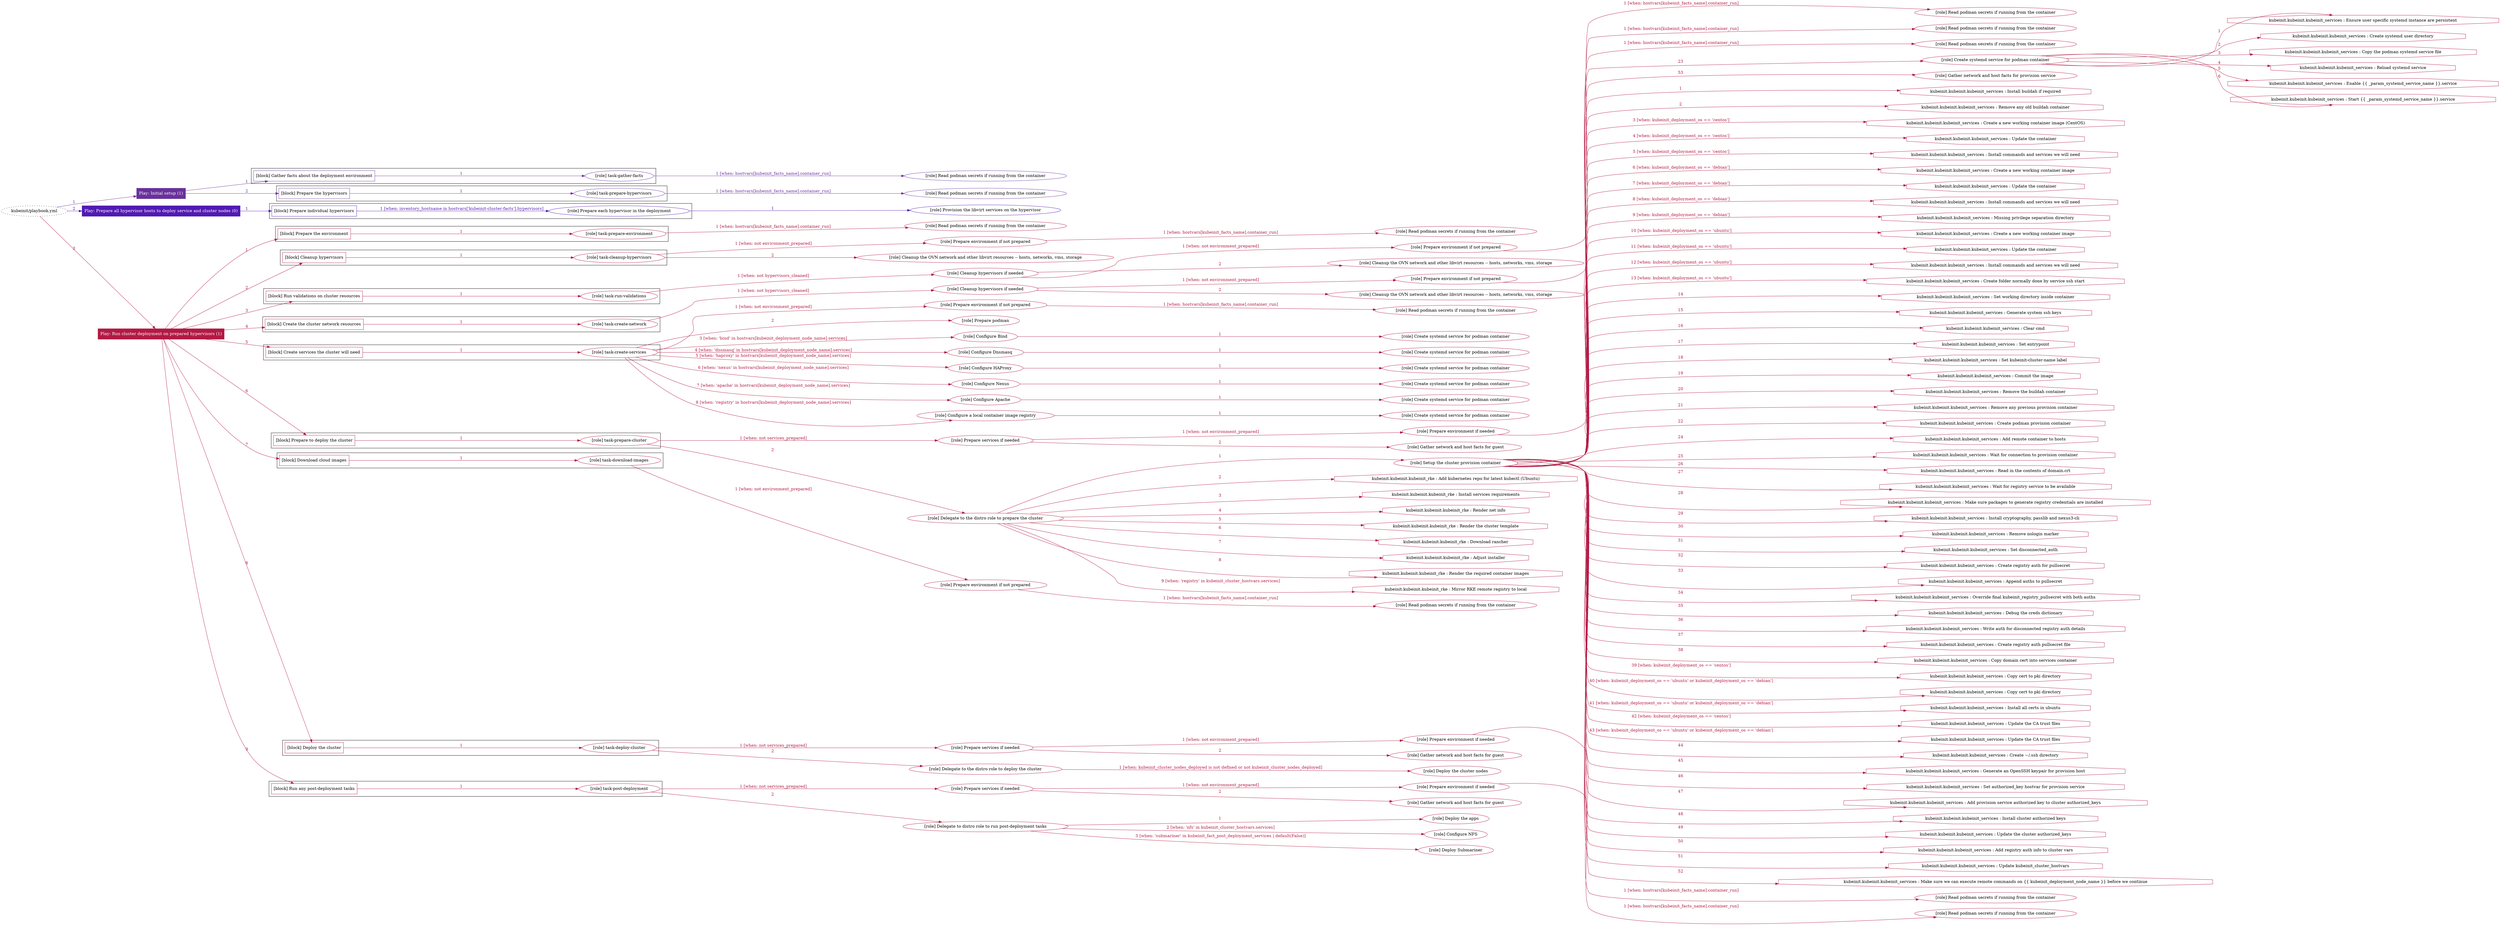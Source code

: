 digraph {
	graph [concentrate=true ordering=in rankdir=LR ratio=fill]
	edge [esep=5 sep=10]
	"kubeinit/playbook.yml" [id=root_node style=dotted]
	play_f200393c [label="Play: Initial setup (1)" color="#69319b" fontcolor="#ffffff" id=play_f200393c shape=box style=filled tooltip=localhost]
	"kubeinit/playbook.yml" -> play_f200393c [label="1 " color="#69319b" fontcolor="#69319b" id=edge_5fc734ae labeltooltip="1 " tooltip="1 "]
	subgraph "Read podman secrets if running from the container" {
		role_419c5ee4 [label="[role] Read podman secrets if running from the container" color="#69319b" id=role_419c5ee4 tooltip="Read podman secrets if running from the container"]
	}
	subgraph "task-gather-facts" {
		role_cc29f2e6 [label="[role] task-gather-facts" color="#69319b" id=role_cc29f2e6 tooltip="task-gather-facts"]
		role_cc29f2e6 -> role_419c5ee4 [label="1 [when: hostvars[kubeinit_facts_name].container_run]" color="#69319b" fontcolor="#69319b" id=edge_18db19a6 labeltooltip="1 [when: hostvars[kubeinit_facts_name].container_run]" tooltip="1 [when: hostvars[kubeinit_facts_name].container_run]"]
	}
	subgraph "Read podman secrets if running from the container" {
		role_d634f6dc [label="[role] Read podman secrets if running from the container" color="#69319b" id=role_d634f6dc tooltip="Read podman secrets if running from the container"]
	}
	subgraph "task-prepare-hypervisors" {
		role_6672df3d [label="[role] task-prepare-hypervisors" color="#69319b" id=role_6672df3d tooltip="task-prepare-hypervisors"]
		role_6672df3d -> role_d634f6dc [label="1 [when: hostvars[kubeinit_facts_name].container_run]" color="#69319b" fontcolor="#69319b" id=edge_aeb48117 labeltooltip="1 [when: hostvars[kubeinit_facts_name].container_run]" tooltip="1 [when: hostvars[kubeinit_facts_name].container_run]"]
	}
	subgraph "Play: Initial setup (1)" {
		play_f200393c -> block_51f4f655 [label=1 color="#69319b" fontcolor="#69319b" id=edge_329ac695 labeltooltip=1 tooltip=1]
		subgraph cluster_block_51f4f655 {
			block_51f4f655 [label="[block] Gather facts about the deployment environment" color="#69319b" id=block_51f4f655 labeltooltip="Gather facts about the deployment environment" shape=box tooltip="Gather facts about the deployment environment"]
			block_51f4f655 -> role_cc29f2e6 [label="1 " color="#69319b" fontcolor="#69319b" id=edge_bc481455 labeltooltip="1 " tooltip="1 "]
		}
		play_f200393c -> block_42e3cdce [label=2 color="#69319b" fontcolor="#69319b" id=edge_93682e9d labeltooltip=2 tooltip=2]
		subgraph cluster_block_42e3cdce {
			block_42e3cdce [label="[block] Prepare the hypervisors" color="#69319b" id=block_42e3cdce labeltooltip="Prepare the hypervisors" shape=box tooltip="Prepare the hypervisors"]
			block_42e3cdce -> role_6672df3d [label="1 " color="#69319b" fontcolor="#69319b" id=edge_db2c24a8 labeltooltip="1 " tooltip="1 "]
		}
	}
	play_4976cd6e [label="Play: Prepare all hypervisor hosts to deploy service and cluster nodes (0)" color="#5119b3" fontcolor="#ffffff" id=play_4976cd6e shape=box style=filled tooltip="Play: Prepare all hypervisor hosts to deploy service and cluster nodes (0)"]
	"kubeinit/playbook.yml" -> play_4976cd6e [label="2 " color="#5119b3" fontcolor="#5119b3" id=edge_aaef9936 labeltooltip="2 " tooltip="2 "]
	subgraph "Provision the libvirt services on the hypervisor" {
		role_af569423 [label="[role] Provision the libvirt services on the hypervisor" color="#5119b3" id=role_af569423 tooltip="Provision the libvirt services on the hypervisor"]
	}
	subgraph "Prepare each hypervisor in the deployment" {
		role_e11811f9 [label="[role] Prepare each hypervisor in the deployment" color="#5119b3" id=role_e11811f9 tooltip="Prepare each hypervisor in the deployment"]
		role_e11811f9 -> role_af569423 [label="1 " color="#5119b3" fontcolor="#5119b3" id=edge_f156f6e6 labeltooltip="1 " tooltip="1 "]
	}
	subgraph "Play: Prepare all hypervisor hosts to deploy service and cluster nodes (0)" {
		play_4976cd6e -> block_9c1d9921 [label=1 color="#5119b3" fontcolor="#5119b3" id=edge_878e37c7 labeltooltip=1 tooltip=1]
		subgraph cluster_block_9c1d9921 {
			block_9c1d9921 [label="[block] Prepare individual hypervisors" color="#5119b3" id=block_9c1d9921 labeltooltip="Prepare individual hypervisors" shape=box tooltip="Prepare individual hypervisors"]
			block_9c1d9921 -> role_e11811f9 [label="1 [when: inventory_hostname in hostvars['kubeinit-cluster-facts'].hypervisors]" color="#5119b3" fontcolor="#5119b3" id=edge_06ba14b7 labeltooltip="1 [when: inventory_hostname in hostvars['kubeinit-cluster-facts'].hypervisors]" tooltip="1 [when: inventory_hostname in hostvars['kubeinit-cluster-facts'].hypervisors]"]
		}
	}
	play_bf7780c3 [label="Play: Run cluster deployment on prepared hypervisors (1)" color="#b31944" fontcolor="#ffffff" id=play_bf7780c3 shape=box style=filled tooltip=localhost]
	"kubeinit/playbook.yml" -> play_bf7780c3 [label="3 " color="#b31944" fontcolor="#b31944" id=edge_3b6cb23b labeltooltip="3 " tooltip="3 "]
	subgraph "Read podman secrets if running from the container" {
		role_a894f2fe [label="[role] Read podman secrets if running from the container" color="#b31944" id=role_a894f2fe tooltip="Read podman secrets if running from the container"]
	}
	subgraph "task-prepare-environment" {
		role_c9988461 [label="[role] task-prepare-environment" color="#b31944" id=role_c9988461 tooltip="task-prepare-environment"]
		role_c9988461 -> role_a894f2fe [label="1 [when: hostvars[kubeinit_facts_name].container_run]" color="#b31944" fontcolor="#b31944" id=edge_c8c09fd3 labeltooltip="1 [when: hostvars[kubeinit_facts_name].container_run]" tooltip="1 [when: hostvars[kubeinit_facts_name].container_run]"]
	}
	subgraph "Read podman secrets if running from the container" {
		role_1fd69638 [label="[role] Read podman secrets if running from the container" color="#b31944" id=role_1fd69638 tooltip="Read podman secrets if running from the container"]
	}
	subgraph "Prepare environment if not prepared" {
		role_903424b4 [label="[role] Prepare environment if not prepared" color="#b31944" id=role_903424b4 tooltip="Prepare environment if not prepared"]
		role_903424b4 -> role_1fd69638 [label="1 [when: hostvars[kubeinit_facts_name].container_run]" color="#b31944" fontcolor="#b31944" id=edge_446cfb3c labeltooltip="1 [when: hostvars[kubeinit_facts_name].container_run]" tooltip="1 [when: hostvars[kubeinit_facts_name].container_run]"]
	}
	subgraph "Cleanup the OVN network and other libvirt resources -- hosts, networks, vms, storage" {
		role_05239997 [label="[role] Cleanup the OVN network and other libvirt resources -- hosts, networks, vms, storage" color="#b31944" id=role_05239997 tooltip="Cleanup the OVN network and other libvirt resources -- hosts, networks, vms, storage"]
	}
	subgraph "task-cleanup-hypervisors" {
		role_0f310dc7 [label="[role] task-cleanup-hypervisors" color="#b31944" id=role_0f310dc7 tooltip="task-cleanup-hypervisors"]
		role_0f310dc7 -> role_903424b4 [label="1 [when: not environment_prepared]" color="#b31944" fontcolor="#b31944" id=edge_61d3021e labeltooltip="1 [when: not environment_prepared]" tooltip="1 [when: not environment_prepared]"]
		role_0f310dc7 -> role_05239997 [label="2 " color="#b31944" fontcolor="#b31944" id=edge_5eb73cdd labeltooltip="2 " tooltip="2 "]
	}
	subgraph "Read podman secrets if running from the container" {
		role_afa4cbb2 [label="[role] Read podman secrets if running from the container" color="#b31944" id=role_afa4cbb2 tooltip="Read podman secrets if running from the container"]
	}
	subgraph "Prepare environment if not prepared" {
		role_8f42eef0 [label="[role] Prepare environment if not prepared" color="#b31944" id=role_8f42eef0 tooltip="Prepare environment if not prepared"]
		role_8f42eef0 -> role_afa4cbb2 [label="1 [when: hostvars[kubeinit_facts_name].container_run]" color="#b31944" fontcolor="#b31944" id=edge_2fea15c0 labeltooltip="1 [when: hostvars[kubeinit_facts_name].container_run]" tooltip="1 [when: hostvars[kubeinit_facts_name].container_run]"]
	}
	subgraph "Cleanup the OVN network and other libvirt resources -- hosts, networks, vms, storage" {
		role_c0f0360c [label="[role] Cleanup the OVN network and other libvirt resources -- hosts, networks, vms, storage" color="#b31944" id=role_c0f0360c tooltip="Cleanup the OVN network and other libvirt resources -- hosts, networks, vms, storage"]
	}
	subgraph "Cleanup hypervisors if needed" {
		role_2a801452 [label="[role] Cleanup hypervisors if needed" color="#b31944" id=role_2a801452 tooltip="Cleanup hypervisors if needed"]
		role_2a801452 -> role_8f42eef0 [label="1 [when: not environment_prepared]" color="#b31944" fontcolor="#b31944" id=edge_92f27921 labeltooltip="1 [when: not environment_prepared]" tooltip="1 [when: not environment_prepared]"]
		role_2a801452 -> role_c0f0360c [label="2 " color="#b31944" fontcolor="#b31944" id=edge_c5a913ec labeltooltip="2 " tooltip="2 "]
	}
	subgraph "task-run-validations" {
		role_99081320 [label="[role] task-run-validations" color="#b31944" id=role_99081320 tooltip="task-run-validations"]
		role_99081320 -> role_2a801452 [label="1 [when: not hypervisors_cleaned]" color="#b31944" fontcolor="#b31944" id=edge_c31d5d6b labeltooltip="1 [when: not hypervisors_cleaned]" tooltip="1 [when: not hypervisors_cleaned]"]
	}
	subgraph "Read podman secrets if running from the container" {
		role_ad29c5d7 [label="[role] Read podman secrets if running from the container" color="#b31944" id=role_ad29c5d7 tooltip="Read podman secrets if running from the container"]
	}
	subgraph "Prepare environment if not prepared" {
		role_9cebe973 [label="[role] Prepare environment if not prepared" color="#b31944" id=role_9cebe973 tooltip="Prepare environment if not prepared"]
		role_9cebe973 -> role_ad29c5d7 [label="1 [when: hostvars[kubeinit_facts_name].container_run]" color="#b31944" fontcolor="#b31944" id=edge_e8775f23 labeltooltip="1 [when: hostvars[kubeinit_facts_name].container_run]" tooltip="1 [when: hostvars[kubeinit_facts_name].container_run]"]
	}
	subgraph "Cleanup the OVN network and other libvirt resources -- hosts, networks, vms, storage" {
		role_8e248cf1 [label="[role] Cleanup the OVN network and other libvirt resources -- hosts, networks, vms, storage" color="#b31944" id=role_8e248cf1 tooltip="Cleanup the OVN network and other libvirt resources -- hosts, networks, vms, storage"]
	}
	subgraph "Cleanup hypervisors if needed" {
		role_5f1083d9 [label="[role] Cleanup hypervisors if needed" color="#b31944" id=role_5f1083d9 tooltip="Cleanup hypervisors if needed"]
		role_5f1083d9 -> role_9cebe973 [label="1 [when: not environment_prepared]" color="#b31944" fontcolor="#b31944" id=edge_8e24ea2e labeltooltip="1 [when: not environment_prepared]" tooltip="1 [when: not environment_prepared]"]
		role_5f1083d9 -> role_8e248cf1 [label="2 " color="#b31944" fontcolor="#b31944" id=edge_4efb426d labeltooltip="2 " tooltip="2 "]
	}
	subgraph "task-create-network" {
		role_5e315337 [label="[role] task-create-network" color="#b31944" id=role_5e315337 tooltip="task-create-network"]
		role_5e315337 -> role_5f1083d9 [label="1 [when: not hypervisors_cleaned]" color="#b31944" fontcolor="#b31944" id=edge_351ec165 labeltooltip="1 [when: not hypervisors_cleaned]" tooltip="1 [when: not hypervisors_cleaned]"]
	}
	subgraph "Read podman secrets if running from the container" {
		role_b51ad6eb [label="[role] Read podman secrets if running from the container" color="#b31944" id=role_b51ad6eb tooltip="Read podman secrets if running from the container"]
	}
	subgraph "Prepare environment if not prepared" {
		role_c3291206 [label="[role] Prepare environment if not prepared" color="#b31944" id=role_c3291206 tooltip="Prepare environment if not prepared"]
		role_c3291206 -> role_b51ad6eb [label="1 [when: hostvars[kubeinit_facts_name].container_run]" color="#b31944" fontcolor="#b31944" id=edge_25abc58f labeltooltip="1 [when: hostvars[kubeinit_facts_name].container_run]" tooltip="1 [when: hostvars[kubeinit_facts_name].container_run]"]
	}
	subgraph "Prepare podman" {
		role_58bc3a4f [label="[role] Prepare podman" color="#b31944" id=role_58bc3a4f tooltip="Prepare podman"]
	}
	subgraph "Create systemd service for podman container" {
		role_d7d368ec [label="[role] Create systemd service for podman container" color="#b31944" id=role_d7d368ec tooltip="Create systemd service for podman container"]
	}
	subgraph "Configure Bind" {
		role_77b4aac8 [label="[role] Configure Bind" color="#b31944" id=role_77b4aac8 tooltip="Configure Bind"]
		role_77b4aac8 -> role_d7d368ec [label="1 " color="#b31944" fontcolor="#b31944" id=edge_ab41aac8 labeltooltip="1 " tooltip="1 "]
	}
	subgraph "Create systemd service for podman container" {
		role_c8b61595 [label="[role] Create systemd service for podman container" color="#b31944" id=role_c8b61595 tooltip="Create systemd service for podman container"]
	}
	subgraph "Configure Dnsmasq" {
		role_f8c7faf9 [label="[role] Configure Dnsmasq" color="#b31944" id=role_f8c7faf9 tooltip="Configure Dnsmasq"]
		role_f8c7faf9 -> role_c8b61595 [label="1 " color="#b31944" fontcolor="#b31944" id=edge_303372ec labeltooltip="1 " tooltip="1 "]
	}
	subgraph "Create systemd service for podman container" {
		role_1f51b61a [label="[role] Create systemd service for podman container" color="#b31944" id=role_1f51b61a tooltip="Create systemd service for podman container"]
	}
	subgraph "Configure HAProxy" {
		role_375a9b49 [label="[role] Configure HAProxy" color="#b31944" id=role_375a9b49 tooltip="Configure HAProxy"]
		role_375a9b49 -> role_1f51b61a [label="1 " color="#b31944" fontcolor="#b31944" id=edge_a17bcfe0 labeltooltip="1 " tooltip="1 "]
	}
	subgraph "Create systemd service for podman container" {
		role_5706828d [label="[role] Create systemd service for podman container" color="#b31944" id=role_5706828d tooltip="Create systemd service for podman container"]
	}
	subgraph "Configure Nexus" {
		role_911c74f3 [label="[role] Configure Nexus" color="#b31944" id=role_911c74f3 tooltip="Configure Nexus"]
		role_911c74f3 -> role_5706828d [label="1 " color="#b31944" fontcolor="#b31944" id=edge_52e497af labeltooltip="1 " tooltip="1 "]
	}
	subgraph "Create systemd service for podman container" {
		role_a85837ab [label="[role] Create systemd service for podman container" color="#b31944" id=role_a85837ab tooltip="Create systemd service for podman container"]
	}
	subgraph "Configure Apache" {
		role_620945e0 [label="[role] Configure Apache" color="#b31944" id=role_620945e0 tooltip="Configure Apache"]
		role_620945e0 -> role_a85837ab [label="1 " color="#b31944" fontcolor="#b31944" id=edge_d3213d82 labeltooltip="1 " tooltip="1 "]
	}
	subgraph "Create systemd service for podman container" {
		role_ba1971c7 [label="[role] Create systemd service for podman container" color="#b31944" id=role_ba1971c7 tooltip="Create systemd service for podman container"]
	}
	subgraph "Configure a local container image registry" {
		role_e7fdf7a8 [label="[role] Configure a local container image registry" color="#b31944" id=role_e7fdf7a8 tooltip="Configure a local container image registry"]
		role_e7fdf7a8 -> role_ba1971c7 [label="1 " color="#b31944" fontcolor="#b31944" id=edge_2f0970c1 labeltooltip="1 " tooltip="1 "]
	}
	subgraph "task-create-services" {
		role_75467f10 [label="[role] task-create-services" color="#b31944" id=role_75467f10 tooltip="task-create-services"]
		role_75467f10 -> role_c3291206 [label="1 [when: not environment_prepared]" color="#b31944" fontcolor="#b31944" id=edge_13a41465 labeltooltip="1 [when: not environment_prepared]" tooltip="1 [when: not environment_prepared]"]
		role_75467f10 -> role_58bc3a4f [label="2 " color="#b31944" fontcolor="#b31944" id=edge_ab292810 labeltooltip="2 " tooltip="2 "]
		role_75467f10 -> role_77b4aac8 [label="3 [when: 'bind' in hostvars[kubeinit_deployment_node_name].services]" color="#b31944" fontcolor="#b31944" id=edge_2a9e689b labeltooltip="3 [when: 'bind' in hostvars[kubeinit_deployment_node_name].services]" tooltip="3 [when: 'bind' in hostvars[kubeinit_deployment_node_name].services]"]
		role_75467f10 -> role_f8c7faf9 [label="4 [when: 'dnsmasq' in hostvars[kubeinit_deployment_node_name].services]" color="#b31944" fontcolor="#b31944" id=edge_84a6f505 labeltooltip="4 [when: 'dnsmasq' in hostvars[kubeinit_deployment_node_name].services]" tooltip="4 [when: 'dnsmasq' in hostvars[kubeinit_deployment_node_name].services]"]
		role_75467f10 -> role_375a9b49 [label="5 [when: 'haproxy' in hostvars[kubeinit_deployment_node_name].services]" color="#b31944" fontcolor="#b31944" id=edge_e0aaa820 labeltooltip="5 [when: 'haproxy' in hostvars[kubeinit_deployment_node_name].services]" tooltip="5 [when: 'haproxy' in hostvars[kubeinit_deployment_node_name].services]"]
		role_75467f10 -> role_911c74f3 [label="6 [when: 'nexus' in hostvars[kubeinit_deployment_node_name].services]" color="#b31944" fontcolor="#b31944" id=edge_3fc2153b labeltooltip="6 [when: 'nexus' in hostvars[kubeinit_deployment_node_name].services]" tooltip="6 [when: 'nexus' in hostvars[kubeinit_deployment_node_name].services]"]
		role_75467f10 -> role_620945e0 [label="7 [when: 'apache' in hostvars[kubeinit_deployment_node_name].services]" color="#b31944" fontcolor="#b31944" id=edge_052f004c labeltooltip="7 [when: 'apache' in hostvars[kubeinit_deployment_node_name].services]" tooltip="7 [when: 'apache' in hostvars[kubeinit_deployment_node_name].services]"]
		role_75467f10 -> role_e7fdf7a8 [label="8 [when: 'registry' in hostvars[kubeinit_deployment_node_name].services]" color="#b31944" fontcolor="#b31944" id=edge_56498859 labeltooltip="8 [when: 'registry' in hostvars[kubeinit_deployment_node_name].services]" tooltip="8 [when: 'registry' in hostvars[kubeinit_deployment_node_name].services]"]
	}
	subgraph "Read podman secrets if running from the container" {
		role_80d8b4c8 [label="[role] Read podman secrets if running from the container" color="#b31944" id=role_80d8b4c8 tooltip="Read podman secrets if running from the container"]
	}
	subgraph "Prepare environment if needed" {
		role_1bbda352 [label="[role] Prepare environment if needed" color="#b31944" id=role_1bbda352 tooltip="Prepare environment if needed"]
		role_1bbda352 -> role_80d8b4c8 [label="1 [when: hostvars[kubeinit_facts_name].container_run]" color="#b31944" fontcolor="#b31944" id=edge_ff0899bc labeltooltip="1 [when: hostvars[kubeinit_facts_name].container_run]" tooltip="1 [when: hostvars[kubeinit_facts_name].container_run]"]
	}
	subgraph "Gather network and host facts for guest" {
		role_1f15a066 [label="[role] Gather network and host facts for guest" color="#b31944" id=role_1f15a066 tooltip="Gather network and host facts for guest"]
	}
	subgraph "Prepare services if needed" {
		role_9649a428 [label="[role] Prepare services if needed" color="#b31944" id=role_9649a428 tooltip="Prepare services if needed"]
		role_9649a428 -> role_1bbda352 [label="1 [when: not environment_prepared]" color="#b31944" fontcolor="#b31944" id=edge_ef8a57cd labeltooltip="1 [when: not environment_prepared]" tooltip="1 [when: not environment_prepared]"]
		role_9649a428 -> role_1f15a066 [label="2 " color="#b31944" fontcolor="#b31944" id=edge_52497feb labeltooltip="2 " tooltip="2 "]
	}
	subgraph "Create systemd service for podman container" {
		role_f809e437 [label="[role] Create systemd service for podman container" color="#b31944" id=role_f809e437 tooltip="Create systemd service for podman container"]
		task_bca27941 [label="kubeinit.kubeinit.kubeinit_services : Ensure user specific systemd instance are persistent" color="#b31944" id=task_bca27941 shape=octagon tooltip="kubeinit.kubeinit.kubeinit_services : Ensure user specific systemd instance are persistent"]
		role_f809e437 -> task_bca27941 [label="1 " color="#b31944" fontcolor="#b31944" id=edge_a014134d labeltooltip="1 " tooltip="1 "]
		task_0ef31e34 [label="kubeinit.kubeinit.kubeinit_services : Create systemd user directory" color="#b31944" id=task_0ef31e34 shape=octagon tooltip="kubeinit.kubeinit.kubeinit_services : Create systemd user directory"]
		role_f809e437 -> task_0ef31e34 [label="2 " color="#b31944" fontcolor="#b31944" id=edge_29ac7ac9 labeltooltip="2 " tooltip="2 "]
		task_2cf693da [label="kubeinit.kubeinit.kubeinit_services : Copy the podman systemd service file" color="#b31944" id=task_2cf693da shape=octagon tooltip="kubeinit.kubeinit.kubeinit_services : Copy the podman systemd service file"]
		role_f809e437 -> task_2cf693da [label="3 " color="#b31944" fontcolor="#b31944" id=edge_dd799441 labeltooltip="3 " tooltip="3 "]
		task_552ae8c0 [label="kubeinit.kubeinit.kubeinit_services : Reload systemd service" color="#b31944" id=task_552ae8c0 shape=octagon tooltip="kubeinit.kubeinit.kubeinit_services : Reload systemd service"]
		role_f809e437 -> task_552ae8c0 [label="4 " color="#b31944" fontcolor="#b31944" id=edge_73a7fd01 labeltooltip="4 " tooltip="4 "]
		task_8fe8e816 [label="kubeinit.kubeinit.kubeinit_services : Enable {{ _param_systemd_service_name }}.service" color="#b31944" id=task_8fe8e816 shape=octagon tooltip="kubeinit.kubeinit.kubeinit_services : Enable {{ _param_systemd_service_name }}.service"]
		role_f809e437 -> task_8fe8e816 [label="5 " color="#b31944" fontcolor="#b31944" id=edge_2b73e50d labeltooltip="5 " tooltip="5 "]
		task_9a83a95e [label="kubeinit.kubeinit.kubeinit_services : Start {{ _param_systemd_service_name }}.service" color="#b31944" id=task_9a83a95e shape=octagon tooltip="kubeinit.kubeinit.kubeinit_services : Start {{ _param_systemd_service_name }}.service"]
		role_f809e437 -> task_9a83a95e [label="6 " color="#b31944" fontcolor="#b31944" id=edge_650dc8d7 labeltooltip="6 " tooltip="6 "]
	}
	subgraph "Gather network and host facts for provision service" {
		role_a842fdcc [label="[role] Gather network and host facts for provision service" color="#b31944" id=role_a842fdcc tooltip="Gather network and host facts for provision service"]
	}
	subgraph "Setup the cluster provision container" {
		role_1773b028 [label="[role] Setup the cluster provision container" color="#b31944" id=role_1773b028 tooltip="Setup the cluster provision container"]
		task_de2700d1 [label="kubeinit.kubeinit.kubeinit_services : Install buildah if required" color="#b31944" id=task_de2700d1 shape=octagon tooltip="kubeinit.kubeinit.kubeinit_services : Install buildah if required"]
		role_1773b028 -> task_de2700d1 [label="1 " color="#b31944" fontcolor="#b31944" id=edge_e45aba5b labeltooltip="1 " tooltip="1 "]
		task_898afa12 [label="kubeinit.kubeinit.kubeinit_services : Remove any old buildah container" color="#b31944" id=task_898afa12 shape=octagon tooltip="kubeinit.kubeinit.kubeinit_services : Remove any old buildah container"]
		role_1773b028 -> task_898afa12 [label="2 " color="#b31944" fontcolor="#b31944" id=edge_c7fb5b3d labeltooltip="2 " tooltip="2 "]
		task_b4581551 [label="kubeinit.kubeinit.kubeinit_services : Create a new working container image (CentOS)" color="#b31944" id=task_b4581551 shape=octagon tooltip="kubeinit.kubeinit.kubeinit_services : Create a new working container image (CentOS)"]
		role_1773b028 -> task_b4581551 [label="3 [when: kubeinit_deployment_os == 'centos']" color="#b31944" fontcolor="#b31944" id=edge_1d84b98a labeltooltip="3 [when: kubeinit_deployment_os == 'centos']" tooltip="3 [when: kubeinit_deployment_os == 'centos']"]
		task_be1c6c96 [label="kubeinit.kubeinit.kubeinit_services : Update the container" color="#b31944" id=task_be1c6c96 shape=octagon tooltip="kubeinit.kubeinit.kubeinit_services : Update the container"]
		role_1773b028 -> task_be1c6c96 [label="4 [when: kubeinit_deployment_os == 'centos']" color="#b31944" fontcolor="#b31944" id=edge_b3aff3cf labeltooltip="4 [when: kubeinit_deployment_os == 'centos']" tooltip="4 [when: kubeinit_deployment_os == 'centos']"]
		task_159a5416 [label="kubeinit.kubeinit.kubeinit_services : Install commands and services we will need" color="#b31944" id=task_159a5416 shape=octagon tooltip="kubeinit.kubeinit.kubeinit_services : Install commands and services we will need"]
		role_1773b028 -> task_159a5416 [label="5 [when: kubeinit_deployment_os == 'centos']" color="#b31944" fontcolor="#b31944" id=edge_be19a5eb labeltooltip="5 [when: kubeinit_deployment_os == 'centos']" tooltip="5 [when: kubeinit_deployment_os == 'centos']"]
		task_1385bac1 [label="kubeinit.kubeinit.kubeinit_services : Create a new working container image" color="#b31944" id=task_1385bac1 shape=octagon tooltip="kubeinit.kubeinit.kubeinit_services : Create a new working container image"]
		role_1773b028 -> task_1385bac1 [label="6 [when: kubeinit_deployment_os == 'debian']" color="#b31944" fontcolor="#b31944" id=edge_c8a20b90 labeltooltip="6 [when: kubeinit_deployment_os == 'debian']" tooltip="6 [when: kubeinit_deployment_os == 'debian']"]
		task_2c5f317a [label="kubeinit.kubeinit.kubeinit_services : Update the container" color="#b31944" id=task_2c5f317a shape=octagon tooltip="kubeinit.kubeinit.kubeinit_services : Update the container"]
		role_1773b028 -> task_2c5f317a [label="7 [when: kubeinit_deployment_os == 'debian']" color="#b31944" fontcolor="#b31944" id=edge_28585215 labeltooltip="7 [when: kubeinit_deployment_os == 'debian']" tooltip="7 [when: kubeinit_deployment_os == 'debian']"]
		task_bac7108a [label="kubeinit.kubeinit.kubeinit_services : Install commands and services we will need" color="#b31944" id=task_bac7108a shape=octagon tooltip="kubeinit.kubeinit.kubeinit_services : Install commands and services we will need"]
		role_1773b028 -> task_bac7108a [label="8 [when: kubeinit_deployment_os == 'debian']" color="#b31944" fontcolor="#b31944" id=edge_962ec2e1 labeltooltip="8 [when: kubeinit_deployment_os == 'debian']" tooltip="8 [when: kubeinit_deployment_os == 'debian']"]
		task_caeaac82 [label="kubeinit.kubeinit.kubeinit_services : Missing privilege separation directory" color="#b31944" id=task_caeaac82 shape=octagon tooltip="kubeinit.kubeinit.kubeinit_services : Missing privilege separation directory"]
		role_1773b028 -> task_caeaac82 [label="9 [when: kubeinit_deployment_os == 'debian']" color="#b31944" fontcolor="#b31944" id=edge_dddf4903 labeltooltip="9 [when: kubeinit_deployment_os == 'debian']" tooltip="9 [when: kubeinit_deployment_os == 'debian']"]
		task_12c2ce0e [label="kubeinit.kubeinit.kubeinit_services : Create a new working container image" color="#b31944" id=task_12c2ce0e shape=octagon tooltip="kubeinit.kubeinit.kubeinit_services : Create a new working container image"]
		role_1773b028 -> task_12c2ce0e [label="10 [when: kubeinit_deployment_os == 'ubuntu']" color="#b31944" fontcolor="#b31944" id=edge_a1e5b365 labeltooltip="10 [when: kubeinit_deployment_os == 'ubuntu']" tooltip="10 [when: kubeinit_deployment_os == 'ubuntu']"]
		task_6e36f738 [label="kubeinit.kubeinit.kubeinit_services : Update the container" color="#b31944" id=task_6e36f738 shape=octagon tooltip="kubeinit.kubeinit.kubeinit_services : Update the container"]
		role_1773b028 -> task_6e36f738 [label="11 [when: kubeinit_deployment_os == 'ubuntu']" color="#b31944" fontcolor="#b31944" id=edge_693d9344 labeltooltip="11 [when: kubeinit_deployment_os == 'ubuntu']" tooltip="11 [when: kubeinit_deployment_os == 'ubuntu']"]
		task_3574c4bf [label="kubeinit.kubeinit.kubeinit_services : Install commands and services we will need" color="#b31944" id=task_3574c4bf shape=octagon tooltip="kubeinit.kubeinit.kubeinit_services : Install commands and services we will need"]
		role_1773b028 -> task_3574c4bf [label="12 [when: kubeinit_deployment_os == 'ubuntu']" color="#b31944" fontcolor="#b31944" id=edge_d6d7367a labeltooltip="12 [when: kubeinit_deployment_os == 'ubuntu']" tooltip="12 [when: kubeinit_deployment_os == 'ubuntu']"]
		task_25c572dc [label="kubeinit.kubeinit.kubeinit_services : Create folder normally done by service ssh start" color="#b31944" id=task_25c572dc shape=octagon tooltip="kubeinit.kubeinit.kubeinit_services : Create folder normally done by service ssh start"]
		role_1773b028 -> task_25c572dc [label="13 [when: kubeinit_deployment_os == 'ubuntu']" color="#b31944" fontcolor="#b31944" id=edge_afa20da5 labeltooltip="13 [when: kubeinit_deployment_os == 'ubuntu']" tooltip="13 [when: kubeinit_deployment_os == 'ubuntu']"]
		task_90472a09 [label="kubeinit.kubeinit.kubeinit_services : Set working directory inside container" color="#b31944" id=task_90472a09 shape=octagon tooltip="kubeinit.kubeinit.kubeinit_services : Set working directory inside container"]
		role_1773b028 -> task_90472a09 [label="14 " color="#b31944" fontcolor="#b31944" id=edge_28ddb1e6 labeltooltip="14 " tooltip="14 "]
		task_8af9b769 [label="kubeinit.kubeinit.kubeinit_services : Generate system ssh keys" color="#b31944" id=task_8af9b769 shape=octagon tooltip="kubeinit.kubeinit.kubeinit_services : Generate system ssh keys"]
		role_1773b028 -> task_8af9b769 [label="15 " color="#b31944" fontcolor="#b31944" id=edge_26f37920 labeltooltip="15 " tooltip="15 "]
		task_161ec337 [label="kubeinit.kubeinit.kubeinit_services : Clear cmd" color="#b31944" id=task_161ec337 shape=octagon tooltip="kubeinit.kubeinit.kubeinit_services : Clear cmd"]
		role_1773b028 -> task_161ec337 [label="16 " color="#b31944" fontcolor="#b31944" id=edge_87cedc91 labeltooltip="16 " tooltip="16 "]
		task_1076417a [label="kubeinit.kubeinit.kubeinit_services : Set entrypoint" color="#b31944" id=task_1076417a shape=octagon tooltip="kubeinit.kubeinit.kubeinit_services : Set entrypoint"]
		role_1773b028 -> task_1076417a [label="17 " color="#b31944" fontcolor="#b31944" id=edge_affc9af2 labeltooltip="17 " tooltip="17 "]
		task_71d457aa [label="kubeinit.kubeinit.kubeinit_services : Set kubeinit-cluster-name label" color="#b31944" id=task_71d457aa shape=octagon tooltip="kubeinit.kubeinit.kubeinit_services : Set kubeinit-cluster-name label"]
		role_1773b028 -> task_71d457aa [label="18 " color="#b31944" fontcolor="#b31944" id=edge_3fac0601 labeltooltip="18 " tooltip="18 "]
		task_bf860f91 [label="kubeinit.kubeinit.kubeinit_services : Commit the image" color="#b31944" id=task_bf860f91 shape=octagon tooltip="kubeinit.kubeinit.kubeinit_services : Commit the image"]
		role_1773b028 -> task_bf860f91 [label="19 " color="#b31944" fontcolor="#b31944" id=edge_46f8b298 labeltooltip="19 " tooltip="19 "]
		task_3494c543 [label="kubeinit.kubeinit.kubeinit_services : Remove the buildah container" color="#b31944" id=task_3494c543 shape=octagon tooltip="kubeinit.kubeinit.kubeinit_services : Remove the buildah container"]
		role_1773b028 -> task_3494c543 [label="20 " color="#b31944" fontcolor="#b31944" id=edge_8ea48cac labeltooltip="20 " tooltip="20 "]
		task_7d096bd5 [label="kubeinit.kubeinit.kubeinit_services : Remove any previous provision container" color="#b31944" id=task_7d096bd5 shape=octagon tooltip="kubeinit.kubeinit.kubeinit_services : Remove any previous provision container"]
		role_1773b028 -> task_7d096bd5 [label="21 " color="#b31944" fontcolor="#b31944" id=edge_641a6e8c labeltooltip="21 " tooltip="21 "]
		task_bd4dcf32 [label="kubeinit.kubeinit.kubeinit_services : Create podman provision container" color="#b31944" id=task_bd4dcf32 shape=octagon tooltip="kubeinit.kubeinit.kubeinit_services : Create podman provision container"]
		role_1773b028 -> task_bd4dcf32 [label="22 " color="#b31944" fontcolor="#b31944" id=edge_2077b676 labeltooltip="22 " tooltip="22 "]
		role_1773b028 -> role_f809e437 [label="23 " color="#b31944" fontcolor="#b31944" id=edge_aa030e80 labeltooltip="23 " tooltip="23 "]
		task_177354d6 [label="kubeinit.kubeinit.kubeinit_services : Add remote container to hosts" color="#b31944" id=task_177354d6 shape=octagon tooltip="kubeinit.kubeinit.kubeinit_services : Add remote container to hosts"]
		role_1773b028 -> task_177354d6 [label="24 " color="#b31944" fontcolor="#b31944" id=edge_3bbe6b7f labeltooltip="24 " tooltip="24 "]
		task_5c4ed06f [label="kubeinit.kubeinit.kubeinit_services : Wait for connection to provision container" color="#b31944" id=task_5c4ed06f shape=octagon tooltip="kubeinit.kubeinit.kubeinit_services : Wait for connection to provision container"]
		role_1773b028 -> task_5c4ed06f [label="25 " color="#b31944" fontcolor="#b31944" id=edge_53d233c2 labeltooltip="25 " tooltip="25 "]
		task_659e1909 [label="kubeinit.kubeinit.kubeinit_services : Read in the contents of domain.crt" color="#b31944" id=task_659e1909 shape=octagon tooltip="kubeinit.kubeinit.kubeinit_services : Read in the contents of domain.crt"]
		role_1773b028 -> task_659e1909 [label="26 " color="#b31944" fontcolor="#b31944" id=edge_9dba1705 labeltooltip="26 " tooltip="26 "]
		task_df35382a [label="kubeinit.kubeinit.kubeinit_services : Wait for registry service to be available" color="#b31944" id=task_df35382a shape=octagon tooltip="kubeinit.kubeinit.kubeinit_services : Wait for registry service to be available"]
		role_1773b028 -> task_df35382a [label="27 " color="#b31944" fontcolor="#b31944" id=edge_abf51ac0 labeltooltip="27 " tooltip="27 "]
		task_607e009d [label="kubeinit.kubeinit.kubeinit_services : Make sure packages to generate registry credentials are installed" color="#b31944" id=task_607e009d shape=octagon tooltip="kubeinit.kubeinit.kubeinit_services : Make sure packages to generate registry credentials are installed"]
		role_1773b028 -> task_607e009d [label="28 " color="#b31944" fontcolor="#b31944" id=edge_7d7e85f1 labeltooltip="28 " tooltip="28 "]
		task_1cd03c62 [label="kubeinit.kubeinit.kubeinit_services : Install cryptography, passlib and nexus3-cli" color="#b31944" id=task_1cd03c62 shape=octagon tooltip="kubeinit.kubeinit.kubeinit_services : Install cryptography, passlib and nexus3-cli"]
		role_1773b028 -> task_1cd03c62 [label="29 " color="#b31944" fontcolor="#b31944" id=edge_e4f741d6 labeltooltip="29 " tooltip="29 "]
		task_26124803 [label="kubeinit.kubeinit.kubeinit_services : Remove nologin marker" color="#b31944" id=task_26124803 shape=octagon tooltip="kubeinit.kubeinit.kubeinit_services : Remove nologin marker"]
		role_1773b028 -> task_26124803 [label="30 " color="#b31944" fontcolor="#b31944" id=edge_c0f647c8 labeltooltip="30 " tooltip="30 "]
		task_e5ef4372 [label="kubeinit.kubeinit.kubeinit_services : Set disconnected_auth" color="#b31944" id=task_e5ef4372 shape=octagon tooltip="kubeinit.kubeinit.kubeinit_services : Set disconnected_auth"]
		role_1773b028 -> task_e5ef4372 [label="31 " color="#b31944" fontcolor="#b31944" id=edge_aed510d1 labeltooltip="31 " tooltip="31 "]
		task_5869bede [label="kubeinit.kubeinit.kubeinit_services : Create registry auth for pullsecret" color="#b31944" id=task_5869bede shape=octagon tooltip="kubeinit.kubeinit.kubeinit_services : Create registry auth for pullsecret"]
		role_1773b028 -> task_5869bede [label="32 " color="#b31944" fontcolor="#b31944" id=edge_a3ebb9a5 labeltooltip="32 " tooltip="32 "]
		task_20b5d9f5 [label="kubeinit.kubeinit.kubeinit_services : Append auths to pullsecret" color="#b31944" id=task_20b5d9f5 shape=octagon tooltip="kubeinit.kubeinit.kubeinit_services : Append auths to pullsecret"]
		role_1773b028 -> task_20b5d9f5 [label="33 " color="#b31944" fontcolor="#b31944" id=edge_eed412ec labeltooltip="33 " tooltip="33 "]
		task_df8fc310 [label="kubeinit.kubeinit.kubeinit_services : Override final kubeinit_registry_pullsecret with both auths" color="#b31944" id=task_df8fc310 shape=octagon tooltip="kubeinit.kubeinit.kubeinit_services : Override final kubeinit_registry_pullsecret with both auths"]
		role_1773b028 -> task_df8fc310 [label="34 " color="#b31944" fontcolor="#b31944" id=edge_9e8f512f labeltooltip="34 " tooltip="34 "]
		task_15b25774 [label="kubeinit.kubeinit.kubeinit_services : Debug the creds dictionary" color="#b31944" id=task_15b25774 shape=octagon tooltip="kubeinit.kubeinit.kubeinit_services : Debug the creds dictionary"]
		role_1773b028 -> task_15b25774 [label="35 " color="#b31944" fontcolor="#b31944" id=edge_299406ba labeltooltip="35 " tooltip="35 "]
		task_98973a7f [label="kubeinit.kubeinit.kubeinit_services : Write auth for disconnected registry auth details" color="#b31944" id=task_98973a7f shape=octagon tooltip="kubeinit.kubeinit.kubeinit_services : Write auth for disconnected registry auth details"]
		role_1773b028 -> task_98973a7f [label="36 " color="#b31944" fontcolor="#b31944" id=edge_cad63694 labeltooltip="36 " tooltip="36 "]
		task_4b71055a [label="kubeinit.kubeinit.kubeinit_services : Create registry auth pullsecret file" color="#b31944" id=task_4b71055a shape=octagon tooltip="kubeinit.kubeinit.kubeinit_services : Create registry auth pullsecret file"]
		role_1773b028 -> task_4b71055a [label="37 " color="#b31944" fontcolor="#b31944" id=edge_44a4dc8f labeltooltip="37 " tooltip="37 "]
		task_51955010 [label="kubeinit.kubeinit.kubeinit_services : Copy domain cert into services container" color="#b31944" id=task_51955010 shape=octagon tooltip="kubeinit.kubeinit.kubeinit_services : Copy domain cert into services container"]
		role_1773b028 -> task_51955010 [label="38 " color="#b31944" fontcolor="#b31944" id=edge_9168ee6b labeltooltip="38 " tooltip="38 "]
		task_6018598b [label="kubeinit.kubeinit.kubeinit_services : Copy cert to pki directory" color="#b31944" id=task_6018598b shape=octagon tooltip="kubeinit.kubeinit.kubeinit_services : Copy cert to pki directory"]
		role_1773b028 -> task_6018598b [label="39 [when: kubeinit_deployment_os == 'centos']" color="#b31944" fontcolor="#b31944" id=edge_e5f3d221 labeltooltip="39 [when: kubeinit_deployment_os == 'centos']" tooltip="39 [when: kubeinit_deployment_os == 'centos']"]
		task_51818605 [label="kubeinit.kubeinit.kubeinit_services : Copy cert to pki directory" color="#b31944" id=task_51818605 shape=octagon tooltip="kubeinit.kubeinit.kubeinit_services : Copy cert to pki directory"]
		role_1773b028 -> task_51818605 [label="40 [when: kubeinit_deployment_os == 'ubuntu' or kubeinit_deployment_os == 'debian']" color="#b31944" fontcolor="#b31944" id=edge_fd5034a7 labeltooltip="40 [when: kubeinit_deployment_os == 'ubuntu' or kubeinit_deployment_os == 'debian']" tooltip="40 [when: kubeinit_deployment_os == 'ubuntu' or kubeinit_deployment_os == 'debian']"]
		task_75fcb6c7 [label="kubeinit.kubeinit.kubeinit_services : Install all certs in ubuntu" color="#b31944" id=task_75fcb6c7 shape=octagon tooltip="kubeinit.kubeinit.kubeinit_services : Install all certs in ubuntu"]
		role_1773b028 -> task_75fcb6c7 [label="41 [when: kubeinit_deployment_os == 'ubuntu' or kubeinit_deployment_os == 'debian']" color="#b31944" fontcolor="#b31944" id=edge_0b065940 labeltooltip="41 [when: kubeinit_deployment_os == 'ubuntu' or kubeinit_deployment_os == 'debian']" tooltip="41 [when: kubeinit_deployment_os == 'ubuntu' or kubeinit_deployment_os == 'debian']"]
		task_eb97b2bc [label="kubeinit.kubeinit.kubeinit_services : Update the CA trust files" color="#b31944" id=task_eb97b2bc shape=octagon tooltip="kubeinit.kubeinit.kubeinit_services : Update the CA trust files"]
		role_1773b028 -> task_eb97b2bc [label="42 [when: kubeinit_deployment_os == 'centos']" color="#b31944" fontcolor="#b31944" id=edge_0ce03953 labeltooltip="42 [when: kubeinit_deployment_os == 'centos']" tooltip="42 [when: kubeinit_deployment_os == 'centos']"]
		task_42df06c7 [label="kubeinit.kubeinit.kubeinit_services : Update the CA trust files" color="#b31944" id=task_42df06c7 shape=octagon tooltip="kubeinit.kubeinit.kubeinit_services : Update the CA trust files"]
		role_1773b028 -> task_42df06c7 [label="43 [when: kubeinit_deployment_os == 'ubuntu' or kubeinit_deployment_os == 'debian']" color="#b31944" fontcolor="#b31944" id=edge_b1d2bd7f labeltooltip="43 [when: kubeinit_deployment_os == 'ubuntu' or kubeinit_deployment_os == 'debian']" tooltip="43 [when: kubeinit_deployment_os == 'ubuntu' or kubeinit_deployment_os == 'debian']"]
		task_6d8171d7 [label="kubeinit.kubeinit.kubeinit_services : Create ~/.ssh directory" color="#b31944" id=task_6d8171d7 shape=octagon tooltip="kubeinit.kubeinit.kubeinit_services : Create ~/.ssh directory"]
		role_1773b028 -> task_6d8171d7 [label="44 " color="#b31944" fontcolor="#b31944" id=edge_54fb7f9a labeltooltip="44 " tooltip="44 "]
		task_1138e240 [label="kubeinit.kubeinit.kubeinit_services : Generate an OpenSSH keypair for provision host" color="#b31944" id=task_1138e240 shape=octagon tooltip="kubeinit.kubeinit.kubeinit_services : Generate an OpenSSH keypair for provision host"]
		role_1773b028 -> task_1138e240 [label="45 " color="#b31944" fontcolor="#b31944" id=edge_a1a58560 labeltooltip="45 " tooltip="45 "]
		task_7ab610d7 [label="kubeinit.kubeinit.kubeinit_services : Set authorized_key hostvar for provision service" color="#b31944" id=task_7ab610d7 shape=octagon tooltip="kubeinit.kubeinit.kubeinit_services : Set authorized_key hostvar for provision service"]
		role_1773b028 -> task_7ab610d7 [label="46 " color="#b31944" fontcolor="#b31944" id=edge_4a7ccba5 labeltooltip="46 " tooltip="46 "]
		task_9c856483 [label="kubeinit.kubeinit.kubeinit_services : Add provision service authorized key to cluster authorized_keys" color="#b31944" id=task_9c856483 shape=octagon tooltip="kubeinit.kubeinit.kubeinit_services : Add provision service authorized key to cluster authorized_keys"]
		role_1773b028 -> task_9c856483 [label="47 " color="#b31944" fontcolor="#b31944" id=edge_bf9d0458 labeltooltip="47 " tooltip="47 "]
		task_e528156a [label="kubeinit.kubeinit.kubeinit_services : Install cluster authorized keys" color="#b31944" id=task_e528156a shape=octagon tooltip="kubeinit.kubeinit.kubeinit_services : Install cluster authorized keys"]
		role_1773b028 -> task_e528156a [label="48 " color="#b31944" fontcolor="#b31944" id=edge_d5ade3bd labeltooltip="48 " tooltip="48 "]
		task_e9305fc3 [label="kubeinit.kubeinit.kubeinit_services : Update the cluster authorized_keys" color="#b31944" id=task_e9305fc3 shape=octagon tooltip="kubeinit.kubeinit.kubeinit_services : Update the cluster authorized_keys"]
		role_1773b028 -> task_e9305fc3 [label="49 " color="#b31944" fontcolor="#b31944" id=edge_bd6c9c0d labeltooltip="49 " tooltip="49 "]
		task_335be7b9 [label="kubeinit.kubeinit.kubeinit_services : Add registry auth info to cluster vars" color="#b31944" id=task_335be7b9 shape=octagon tooltip="kubeinit.kubeinit.kubeinit_services : Add registry auth info to cluster vars"]
		role_1773b028 -> task_335be7b9 [label="50 " color="#b31944" fontcolor="#b31944" id=edge_6ee25e18 labeltooltip="50 " tooltip="50 "]
		task_8bd1c006 [label="kubeinit.kubeinit.kubeinit_services : Update kubeinit_cluster_hostvars" color="#b31944" id=task_8bd1c006 shape=octagon tooltip="kubeinit.kubeinit.kubeinit_services : Update kubeinit_cluster_hostvars"]
		role_1773b028 -> task_8bd1c006 [label="51 " color="#b31944" fontcolor="#b31944" id=edge_f376d87f labeltooltip="51 " tooltip="51 "]
		task_8f432b33 [label="kubeinit.kubeinit.kubeinit_services : Make sure we can execute remote commands on {{ kubeinit_deployment_node_name }} before we continue" color="#b31944" id=task_8f432b33 shape=octagon tooltip="kubeinit.kubeinit.kubeinit_services : Make sure we can execute remote commands on {{ kubeinit_deployment_node_name }} before we continue"]
		role_1773b028 -> task_8f432b33 [label="52 " color="#b31944" fontcolor="#b31944" id=edge_33fd774c labeltooltip="52 " tooltip="52 "]
		role_1773b028 -> role_a842fdcc [label="53 " color="#b31944" fontcolor="#b31944" id=edge_afe0d2ae labeltooltip="53 " tooltip="53 "]
	}
	subgraph "Delegate to the distro role to prepare the cluster" {
		role_dfff4a60 [label="[role] Delegate to the distro role to prepare the cluster" color="#b31944" id=role_dfff4a60 tooltip="Delegate to the distro role to prepare the cluster"]
		role_dfff4a60 -> role_1773b028 [label="1 " color="#b31944" fontcolor="#b31944" id=edge_fe5e1d45 labeltooltip="1 " tooltip="1 "]
		task_6ab42389 [label="kubeinit.kubeinit.kubeinit_rke : Add kubernetes repo for latest kubectl (Ubuntu)" color="#b31944" id=task_6ab42389 shape=octagon tooltip="kubeinit.kubeinit.kubeinit_rke : Add kubernetes repo for latest kubectl (Ubuntu)"]
		role_dfff4a60 -> task_6ab42389 [label="2 " color="#b31944" fontcolor="#b31944" id=edge_cf9c98ec labeltooltip="2 " tooltip="2 "]
		task_81d30c46 [label="kubeinit.kubeinit.kubeinit_rke : Install services requirements" color="#b31944" id=task_81d30c46 shape=octagon tooltip="kubeinit.kubeinit.kubeinit_rke : Install services requirements"]
		role_dfff4a60 -> task_81d30c46 [label="3 " color="#b31944" fontcolor="#b31944" id=edge_faf4f008 labeltooltip="3 " tooltip="3 "]
		task_06511233 [label="kubeinit.kubeinit.kubeinit_rke : Render net info" color="#b31944" id=task_06511233 shape=octagon tooltip="kubeinit.kubeinit.kubeinit_rke : Render net info"]
		role_dfff4a60 -> task_06511233 [label="4 " color="#b31944" fontcolor="#b31944" id=edge_d2f3c760 labeltooltip="4 " tooltip="4 "]
		task_af9eda07 [label="kubeinit.kubeinit.kubeinit_rke : Render the cluster template" color="#b31944" id=task_af9eda07 shape=octagon tooltip="kubeinit.kubeinit.kubeinit_rke : Render the cluster template"]
		role_dfff4a60 -> task_af9eda07 [label="5 " color="#b31944" fontcolor="#b31944" id=edge_3457c801 labeltooltip="5 " tooltip="5 "]
		task_cb9277aa [label="kubeinit.kubeinit.kubeinit_rke : Download rancher" color="#b31944" id=task_cb9277aa shape=octagon tooltip="kubeinit.kubeinit.kubeinit_rke : Download rancher"]
		role_dfff4a60 -> task_cb9277aa [label="6 " color="#b31944" fontcolor="#b31944" id=edge_b8533d26 labeltooltip="6 " tooltip="6 "]
		task_194c30d1 [label="kubeinit.kubeinit.kubeinit_rke : Adjust installer" color="#b31944" id=task_194c30d1 shape=octagon tooltip="kubeinit.kubeinit.kubeinit_rke : Adjust installer"]
		role_dfff4a60 -> task_194c30d1 [label="7 " color="#b31944" fontcolor="#b31944" id=edge_b0f4b11b labeltooltip="7 " tooltip="7 "]
		task_d2ea9d5e [label="kubeinit.kubeinit.kubeinit_rke : Render the required container images" color="#b31944" id=task_d2ea9d5e shape=octagon tooltip="kubeinit.kubeinit.kubeinit_rke : Render the required container images"]
		role_dfff4a60 -> task_d2ea9d5e [label="8 " color="#b31944" fontcolor="#b31944" id=edge_95b280dc labeltooltip="8 " tooltip="8 "]
		task_01573df2 [label="kubeinit.kubeinit.kubeinit_rke : Mirror RKE remote registry to local" color="#b31944" id=task_01573df2 shape=octagon tooltip="kubeinit.kubeinit.kubeinit_rke : Mirror RKE remote registry to local"]
		role_dfff4a60 -> task_01573df2 [label="9 [when: 'registry' in kubeinit_cluster_hostvars.services]" color="#b31944" fontcolor="#b31944" id=edge_ddf67658 labeltooltip="9 [when: 'registry' in kubeinit_cluster_hostvars.services]" tooltip="9 [when: 'registry' in kubeinit_cluster_hostvars.services]"]
	}
	subgraph "task-prepare-cluster" {
		role_b16d06d7 [label="[role] task-prepare-cluster" color="#b31944" id=role_b16d06d7 tooltip="task-prepare-cluster"]
		role_b16d06d7 -> role_9649a428 [label="1 [when: not services_prepared]" color="#b31944" fontcolor="#b31944" id=edge_5e202b9b labeltooltip="1 [when: not services_prepared]" tooltip="1 [when: not services_prepared]"]
		role_b16d06d7 -> role_dfff4a60 [label="2 " color="#b31944" fontcolor="#b31944" id=edge_2fd15c72 labeltooltip="2 " tooltip="2 "]
	}
	subgraph "Read podman secrets if running from the container" {
		role_00b1903f [label="[role] Read podman secrets if running from the container" color="#b31944" id=role_00b1903f tooltip="Read podman secrets if running from the container"]
	}
	subgraph "Prepare environment if not prepared" {
		role_3b89d87f [label="[role] Prepare environment if not prepared" color="#b31944" id=role_3b89d87f tooltip="Prepare environment if not prepared"]
		role_3b89d87f -> role_00b1903f [label="1 [when: hostvars[kubeinit_facts_name].container_run]" color="#b31944" fontcolor="#b31944" id=edge_b2f915bd labeltooltip="1 [when: hostvars[kubeinit_facts_name].container_run]" tooltip="1 [when: hostvars[kubeinit_facts_name].container_run]"]
	}
	subgraph "task-download-images" {
		role_2d928121 [label="[role] task-download-images" color="#b31944" id=role_2d928121 tooltip="task-download-images"]
		role_2d928121 -> role_3b89d87f [label="1 [when: not environment_prepared]" color="#b31944" fontcolor="#b31944" id=edge_a6337ce0 labeltooltip="1 [when: not environment_prepared]" tooltip="1 [when: not environment_prepared]"]
	}
	subgraph "Read podman secrets if running from the container" {
		role_30028f08 [label="[role] Read podman secrets if running from the container" color="#b31944" id=role_30028f08 tooltip="Read podman secrets if running from the container"]
	}
	subgraph "Prepare environment if needed" {
		role_4c0e0895 [label="[role] Prepare environment if needed" color="#b31944" id=role_4c0e0895 tooltip="Prepare environment if needed"]
		role_4c0e0895 -> role_30028f08 [label="1 [when: hostvars[kubeinit_facts_name].container_run]" color="#b31944" fontcolor="#b31944" id=edge_5ebcfbd9 labeltooltip="1 [when: hostvars[kubeinit_facts_name].container_run]" tooltip="1 [when: hostvars[kubeinit_facts_name].container_run]"]
	}
	subgraph "Gather network and host facts for guest" {
		role_1e578d3e [label="[role] Gather network and host facts for guest" color="#b31944" id=role_1e578d3e tooltip="Gather network and host facts for guest"]
	}
	subgraph "Prepare services if needed" {
		role_7784a8ae [label="[role] Prepare services if needed" color="#b31944" id=role_7784a8ae tooltip="Prepare services if needed"]
		role_7784a8ae -> role_4c0e0895 [label="1 [when: not environment_prepared]" color="#b31944" fontcolor="#b31944" id=edge_cd0b76b2 labeltooltip="1 [when: not environment_prepared]" tooltip="1 [when: not environment_prepared]"]
		role_7784a8ae -> role_1e578d3e [label="2 " color="#b31944" fontcolor="#b31944" id=edge_c0ba3097 labeltooltip="2 " tooltip="2 "]
	}
	subgraph "Deploy the cluster nodes" {
		role_229f7e4f [label="[role] Deploy the cluster nodes" color="#b31944" id=role_229f7e4f tooltip="Deploy the cluster nodes"]
	}
	subgraph "Delegate to the distro role to deploy the cluster" {
		role_a2a4224d [label="[role] Delegate to the distro role to deploy the cluster" color="#b31944" id=role_a2a4224d tooltip="Delegate to the distro role to deploy the cluster"]
		role_a2a4224d -> role_229f7e4f [label="1 [when: kubeinit_cluster_nodes_deployed is not defined or not kubeinit_cluster_nodes_deployed]" color="#b31944" fontcolor="#b31944" id=edge_fe0dfa82 labeltooltip="1 [when: kubeinit_cluster_nodes_deployed is not defined or not kubeinit_cluster_nodes_deployed]" tooltip="1 [when: kubeinit_cluster_nodes_deployed is not defined or not kubeinit_cluster_nodes_deployed]"]
	}
	subgraph "task-deploy-cluster" {
		role_3f76ec4c [label="[role] task-deploy-cluster" color="#b31944" id=role_3f76ec4c tooltip="task-deploy-cluster"]
		role_3f76ec4c -> role_7784a8ae [label="1 [when: not services_prepared]" color="#b31944" fontcolor="#b31944" id=edge_bda257fb labeltooltip="1 [when: not services_prepared]" tooltip="1 [when: not services_prepared]"]
		role_3f76ec4c -> role_a2a4224d [label="2 " color="#b31944" fontcolor="#b31944" id=edge_bcdb06fb labeltooltip="2 " tooltip="2 "]
	}
	subgraph "Read podman secrets if running from the container" {
		role_9ba0a27f [label="[role] Read podman secrets if running from the container" color="#b31944" id=role_9ba0a27f tooltip="Read podman secrets if running from the container"]
	}
	subgraph "Prepare environment if needed" {
		role_8e44690f [label="[role] Prepare environment if needed" color="#b31944" id=role_8e44690f tooltip="Prepare environment if needed"]
		role_8e44690f -> role_9ba0a27f [label="1 [when: hostvars[kubeinit_facts_name].container_run]" color="#b31944" fontcolor="#b31944" id=edge_4de95354 labeltooltip="1 [when: hostvars[kubeinit_facts_name].container_run]" tooltip="1 [when: hostvars[kubeinit_facts_name].container_run]"]
	}
	subgraph "Gather network and host facts for guest" {
		role_04fb125c [label="[role] Gather network and host facts for guest" color="#b31944" id=role_04fb125c tooltip="Gather network and host facts for guest"]
	}
	subgraph "Prepare services if needed" {
		role_14f4fd97 [label="[role] Prepare services if needed" color="#b31944" id=role_14f4fd97 tooltip="Prepare services if needed"]
		role_14f4fd97 -> role_8e44690f [label="1 [when: not environment_prepared]" color="#b31944" fontcolor="#b31944" id=edge_09f31169 labeltooltip="1 [when: not environment_prepared]" tooltip="1 [when: not environment_prepared]"]
		role_14f4fd97 -> role_04fb125c [label="2 " color="#b31944" fontcolor="#b31944" id=edge_60888a55 labeltooltip="2 " tooltip="2 "]
	}
	subgraph "Deploy the apps" {
		role_ba366242 [label="[role] Deploy the apps" color="#b31944" id=role_ba366242 tooltip="Deploy the apps"]
	}
	subgraph "Configure NFS" {
		role_afd90950 [label="[role] Configure NFS" color="#b31944" id=role_afd90950 tooltip="Configure NFS"]
	}
	subgraph "Deploy Submariner" {
		role_d072f152 [label="[role] Deploy Submariner" color="#b31944" id=role_d072f152 tooltip="Deploy Submariner"]
	}
	subgraph "Delegate to distro role to run post-deployment tasks" {
		role_48a1389f [label="[role] Delegate to distro role to run post-deployment tasks" color="#b31944" id=role_48a1389f tooltip="Delegate to distro role to run post-deployment tasks"]
		role_48a1389f -> role_ba366242 [label="1 " color="#b31944" fontcolor="#b31944" id=edge_954b7941 labeltooltip="1 " tooltip="1 "]
		role_48a1389f -> role_afd90950 [label="2 [when: 'nfs' in kubeinit_cluster_hostvars.services]" color="#b31944" fontcolor="#b31944" id=edge_1a7724ac labeltooltip="2 [when: 'nfs' in kubeinit_cluster_hostvars.services]" tooltip="2 [when: 'nfs' in kubeinit_cluster_hostvars.services]"]
		role_48a1389f -> role_d072f152 [label="3 [when: 'submariner' in kubeinit_fact_post_deployment_services | default(False)]" color="#b31944" fontcolor="#b31944" id=edge_8cf95e7e labeltooltip="3 [when: 'submariner' in kubeinit_fact_post_deployment_services | default(False)]" tooltip="3 [when: 'submariner' in kubeinit_fact_post_deployment_services | default(False)]"]
	}
	subgraph "task-post-deployment" {
		role_8662b80d [label="[role] task-post-deployment" color="#b31944" id=role_8662b80d tooltip="task-post-deployment"]
		role_8662b80d -> role_14f4fd97 [label="1 [when: not services_prepared]" color="#b31944" fontcolor="#b31944" id=edge_4c800e06 labeltooltip="1 [when: not services_prepared]" tooltip="1 [when: not services_prepared]"]
		role_8662b80d -> role_48a1389f [label="2 " color="#b31944" fontcolor="#b31944" id=edge_9d998ff5 labeltooltip="2 " tooltip="2 "]
	}
	subgraph "Play: Run cluster deployment on prepared hypervisors (1)" {
		play_bf7780c3 -> block_4f13fd16 [label=1 color="#b31944" fontcolor="#b31944" id=edge_98f1d705 labeltooltip=1 tooltip=1]
		subgraph cluster_block_4f13fd16 {
			block_4f13fd16 [label="[block] Prepare the environment" color="#b31944" id=block_4f13fd16 labeltooltip="Prepare the environment" shape=box tooltip="Prepare the environment"]
			block_4f13fd16 -> role_c9988461 [label="1 " color="#b31944" fontcolor="#b31944" id=edge_eee6df78 labeltooltip="1 " tooltip="1 "]
		}
		play_bf7780c3 -> block_fac8ac46 [label=2 color="#b31944" fontcolor="#b31944" id=edge_b3732481 labeltooltip=2 tooltip=2]
		subgraph cluster_block_fac8ac46 {
			block_fac8ac46 [label="[block] Cleanup hypervisors" color="#b31944" id=block_fac8ac46 labeltooltip="Cleanup hypervisors" shape=box tooltip="Cleanup hypervisors"]
			block_fac8ac46 -> role_0f310dc7 [label="1 " color="#b31944" fontcolor="#b31944" id=edge_10e4affd labeltooltip="1 " tooltip="1 "]
		}
		play_bf7780c3 -> block_7b1f69bc [label=3 color="#b31944" fontcolor="#b31944" id=edge_b61f8c52 labeltooltip=3 tooltip=3]
		subgraph cluster_block_7b1f69bc {
			block_7b1f69bc [label="[block] Run validations on cluster resources" color="#b31944" id=block_7b1f69bc labeltooltip="Run validations on cluster resources" shape=box tooltip="Run validations on cluster resources"]
			block_7b1f69bc -> role_99081320 [label="1 " color="#b31944" fontcolor="#b31944" id=edge_a6c83a03 labeltooltip="1 " tooltip="1 "]
		}
		play_bf7780c3 -> block_847a8afc [label=4 color="#b31944" fontcolor="#b31944" id=edge_d58dd560 labeltooltip=4 tooltip=4]
		subgraph cluster_block_847a8afc {
			block_847a8afc [label="[block] Create the cluster network resources" color="#b31944" id=block_847a8afc labeltooltip="Create the cluster network resources" shape=box tooltip="Create the cluster network resources"]
			block_847a8afc -> role_5e315337 [label="1 " color="#b31944" fontcolor="#b31944" id=edge_e5f2cd81 labeltooltip="1 " tooltip="1 "]
		}
		play_bf7780c3 -> block_6407c556 [label=5 color="#b31944" fontcolor="#b31944" id=edge_b214317c labeltooltip=5 tooltip=5]
		subgraph cluster_block_6407c556 {
			block_6407c556 [label="[block] Create services the cluster will need" color="#b31944" id=block_6407c556 labeltooltip="Create services the cluster will need" shape=box tooltip="Create services the cluster will need"]
			block_6407c556 -> role_75467f10 [label="1 " color="#b31944" fontcolor="#b31944" id=edge_8bf52c93 labeltooltip="1 " tooltip="1 "]
		}
		play_bf7780c3 -> block_aec08e82 [label=6 color="#b31944" fontcolor="#b31944" id=edge_1f3b4ab8 labeltooltip=6 tooltip=6]
		subgraph cluster_block_aec08e82 {
			block_aec08e82 [label="[block] Prepare to deploy the cluster" color="#b31944" id=block_aec08e82 labeltooltip="Prepare to deploy the cluster" shape=box tooltip="Prepare to deploy the cluster"]
			block_aec08e82 -> role_b16d06d7 [label="1 " color="#b31944" fontcolor="#b31944" id=edge_04b1c9c8 labeltooltip="1 " tooltip="1 "]
		}
		play_bf7780c3 -> block_8e89be35 [label=7 color="#b31944" fontcolor="#b31944" id=edge_4fcbf4de labeltooltip=7 tooltip=7]
		subgraph cluster_block_8e89be35 {
			block_8e89be35 [label="[block] Download cloud images" color="#b31944" id=block_8e89be35 labeltooltip="Download cloud images" shape=box tooltip="Download cloud images"]
			block_8e89be35 -> role_2d928121 [label="1 " color="#b31944" fontcolor="#b31944" id=edge_3feb9017 labeltooltip="1 " tooltip="1 "]
		}
		play_bf7780c3 -> block_a91d30bf [label=8 color="#b31944" fontcolor="#b31944" id=edge_044ae2b2 labeltooltip=8 tooltip=8]
		subgraph cluster_block_a91d30bf {
			block_a91d30bf [label="[block] Deploy the cluster" color="#b31944" id=block_a91d30bf labeltooltip="Deploy the cluster" shape=box tooltip="Deploy the cluster"]
			block_a91d30bf -> role_3f76ec4c [label="1 " color="#b31944" fontcolor="#b31944" id=edge_894da811 labeltooltip="1 " tooltip="1 "]
		}
		play_bf7780c3 -> block_59d5197d [label=9 color="#b31944" fontcolor="#b31944" id=edge_bf3c8ff6 labeltooltip=9 tooltip=9]
		subgraph cluster_block_59d5197d {
			block_59d5197d [label="[block] Run any post-deployment tasks" color="#b31944" id=block_59d5197d labeltooltip="Run any post-deployment tasks" shape=box tooltip="Run any post-deployment tasks"]
			block_59d5197d -> role_8662b80d [label="1 " color="#b31944" fontcolor="#b31944" id=edge_7da2dacf labeltooltip="1 " tooltip="1 "]
		}
	}
}
